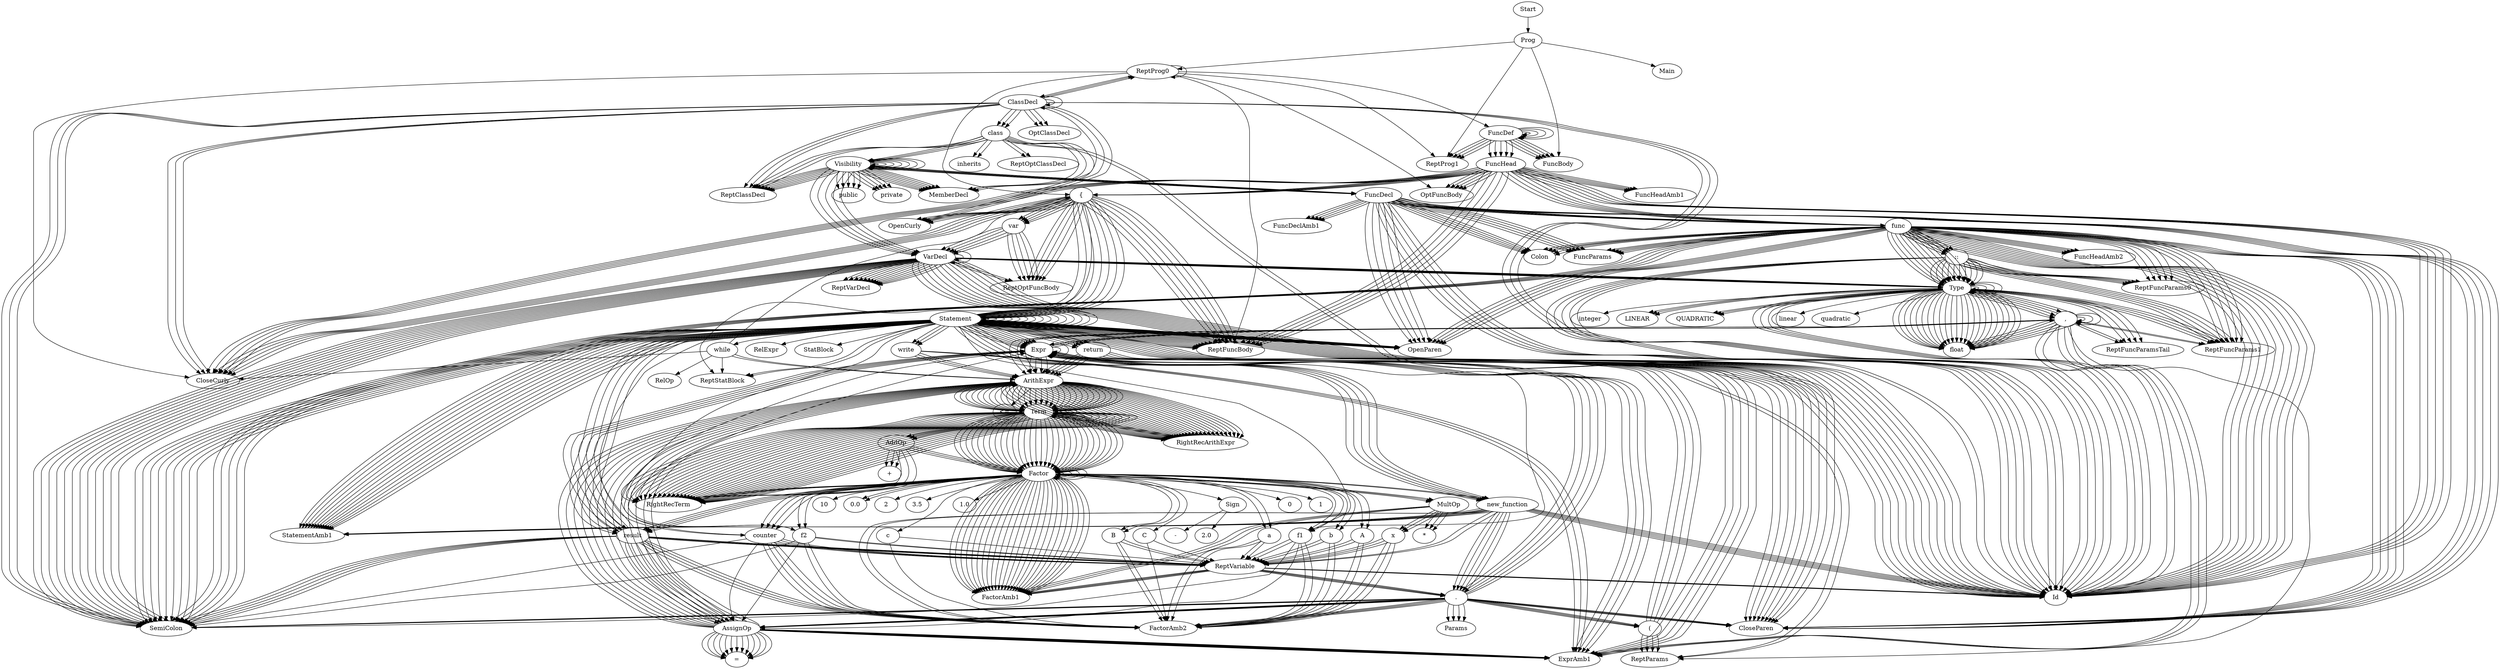 digraph AST {
Start;
Start -> Prog;
Prog;
Prog -> ReptProg0;
Prog -> ReptProg1;
Prog -> Main;
Prog -> FuncBody;
ReptProg0;
ReptProg0 -> ClassDecl;
ReptProg0 -> ReptProg0;
ReptProg0 -> FuncDef;
ReptProg0 -> ReptProg1;
ReptProg0 -> "{";
ReptProg0 -> OptFuncBody;
ReptProg0 -> ReptFuncBody;
ReptProg0 -> CloseCurly;
ReptProg1;
Main;
FuncBody;
ClassDecl;
ClassDecl -> "class";
ClassDecl -> Id;
ClassDecl -> OptClassDecl;
ClassDecl -> OpenCurly;
ClassDecl -> ReptClassDecl;
ClassDecl -> CloseCurly;
ClassDecl -> SemiColon;
ClassDecl -> ClassDecl;
ClassDecl -> ReptProg0;
ReptProg0;
FuncDef;
FuncDef -> FuncHead;
FuncDef -> FuncBody;
FuncDef -> FuncDef;
FuncDef -> ReptProg1;
ReptProg1;
"{";
"{" -> "var";
"{" -> OpenCurly;
"{" -> ReptOptFuncBody;
"{" -> CloseCurly;
"{" -> Statement;
"{" -> ReptFuncBody;
OptFuncBody;
ReptFuncBody;
CloseCurly;
"class";
"class" -> Visibility;
"class" -> MemberDecl;
"class" -> ReptClassDecl;
Id;
OptClassDecl;
OpenCurly;
ReptClassDecl;
CloseCurly;
SemiColon;
ClassDecl;
ClassDecl -> "class";
ClassDecl -> Id;
ClassDecl -> OptClassDecl;
ClassDecl -> OpenCurly;
ClassDecl -> ReptClassDecl;
ClassDecl -> CloseCurly;
ClassDecl -> SemiColon;
ClassDecl -> ClassDecl;
ClassDecl -> ReptProg0;
ReptProg0;
FuncHead;
FuncHead -> "func";
FuncHead -> Id;
FuncHead -> FuncHeadAmb1;
FuncHead -> "{";
FuncHead -> OptFuncBody;
FuncHead -> ReptFuncBody;
FuncHead -> CloseCurly;
FuncBody;
FuncDef;
FuncDef -> FuncHead;
FuncDef -> FuncBody;
FuncDef -> FuncDef;
FuncDef -> ReptProg1;
ReptProg1;
"var";
"var" -> VarDecl;
"var" -> ReptOptFuncBody;
OpenCurly;
ReptOptFuncBody;
CloseCurly;
Statement;
Statement -> "f1";
Statement -> StatementAmb1;
Statement -> Statement;
Statement -> ReptFuncBody;
ReptFuncBody;
Visibility;
Visibility -> "public";
Visibility -> FuncDecl;
MemberDecl;
ReptClassDecl;
"class";
"class" -> "inherits";
"class" -> Id;
"class" -> ReptOptClassDecl;
"class" -> Visibility;
"class" -> MemberDecl;
"class" -> ReptClassDecl;
Id;
OptClassDecl;
OpenCurly;
ReptClassDecl;
CloseCurly;
SemiColon;
ClassDecl;
ClassDecl -> "class";
ClassDecl -> Id;
ClassDecl -> OptClassDecl;
ClassDecl -> OpenCurly;
ClassDecl -> ReptClassDecl;
ClassDecl -> CloseCurly;
ClassDecl -> SemiColon;
ReptProg0;
"func";
"func" -> "::";
"func" -> Id;
"func" -> OpenParen;
"func" -> FuncParams;
"func" -> CloseParen;
"func" -> Colon;
"func" -> FuncHeadAmb2;
Id;
FuncHeadAmb1;
"{";
"{" -> Statement;
"{" -> ReptFuncBody;
OptFuncBody;
ReptFuncBody;
CloseCurly;
FuncHead;
FuncHead -> "func";
FuncHead -> Id;
FuncHead -> FuncHeadAmb1;
FuncHead -> "{";
FuncHead -> OptFuncBody;
FuncHead -> ReptFuncBody;
FuncHead -> CloseCurly;
FuncBody;
FuncDef;
FuncDef -> FuncHead;
FuncDef -> FuncBody;
FuncDef -> FuncDef;
FuncDef -> ReptProg1;
ReptProg1;
VarDecl;
VarDecl -> Type;
VarDecl -> Id;
VarDecl -> ReptVarDecl;
VarDecl -> SemiColon;
VarDecl -> VarDecl;
VarDecl -> ReptOptFuncBody;
ReptOptFuncBody;
"f1";
"f1" -> AssignOp;
"f1" -> Expr;
"f1" -> SemiColon;
StatementAmb1;
Statement;
Statement -> "f2";
Statement -> StatementAmb1;
Statement -> Statement;
Statement -> ReptFuncBody;
ReptFuncBody;
"public";
FuncDecl;
FuncDecl -> "func";
FuncDecl -> Id;
FuncDecl -> OpenParen;
FuncDecl -> FuncParams;
FuncDecl -> CloseParen;
FuncDecl -> Colon;
FuncDecl -> FuncDeclAmb1;
"inherits";
Id;
ReptOptClassDecl;
Visibility;
Visibility -> "private";
Visibility -> VarDecl;
Visibility -> Visibility;
Visibility -> MemberDecl;
Visibility -> ReptClassDecl;
MemberDecl;
ReptClassDecl;
"class";
"class" -> "inherits";
"class" -> Id;
"class" -> ReptOptClassDecl;
"class" -> Visibility;
"class" -> MemberDecl;
"class" -> ReptClassDecl;
Id;
OptClassDecl;
OpenCurly;
ReptClassDecl;
CloseCurly;
SemiColon;
"::";
"::" -> Type;
"::" -> Id;
"::" -> ReptFuncParams0;
"::" -> ReptFuncParams1;
"::" -> Type;
Id;
OpenParen;
FuncParams;
CloseParen;
Colon;
FuncHeadAmb2;
Statement;
Statement -> "return";
Statement -> OpenParen;
Statement -> Expr;
Statement -> CloseParen;
Statement -> SemiColon;
ReptFuncBody;
"func";
"func" -> "::";
"func" -> Id;
"func" -> OpenParen;
"func" -> FuncParams;
"func" -> CloseParen;
"func" -> Colon;
"func" -> FuncHeadAmb2;
Id;
FuncHeadAmb1;
"{";
"{" -> "var";
"{" -> OpenCurly;
"{" -> ReptOptFuncBody;
"{" -> CloseCurly;
"{" -> Statement;
"{" -> ReptFuncBody;
OptFuncBody;
ReptFuncBody;
CloseCurly;
FuncHead;
FuncHead -> "func";
FuncHead -> Id;
FuncHead -> FuncHeadAmb1;
FuncHead -> "{";
FuncHead -> OptFuncBody;
FuncHead -> ReptFuncBody;
FuncHead -> CloseCurly;
FuncBody;
FuncDef;
FuncDef -> FuncHead;
FuncDef -> FuncBody;
FuncDef -> FuncDef;
FuncDef -> ReptProg1;
ReptProg1;
Type;
Type -> "linear";
Id;
ReptVarDecl;
SemiColon;
VarDecl;
VarDecl -> Type;
VarDecl -> Id;
VarDecl -> ReptVarDecl;
VarDecl -> SemiColon;
VarDecl -> VarDecl;
VarDecl -> ReptOptFuncBody;
ReptOptFuncBody;
AssignOp;
AssignOp -> "=";
AssignOp -> ArithExpr;
AssignOp -> ExprAmb1;
Expr;
SemiColon;
"f2";
"f2" -> AssignOp;
"f2" -> Expr;
"f2" -> SemiColon;
StatementAmb1;
Statement;
Statement -> "counter";
Statement -> StatementAmb1;
Statement -> Statement;
Statement -> ReptFuncBody;
ReptFuncBody;
"func";
"func" -> Type;
"func" -> Id;
"func" -> ReptFuncParams0;
"func" -> ReptFuncParams1;
"func" -> Type;
"func" -> SemiColon;
Id;
OpenParen;
FuncParams;
CloseParen;
Colon;
FuncDeclAmb1;
"private";
VarDecl;
VarDecl -> Type;
VarDecl -> Id;
VarDecl -> ReptVarDecl;
VarDecl -> SemiColon;
Visibility;
Visibility -> "private";
Visibility -> VarDecl;
Visibility -> Visibility;
Visibility -> MemberDecl;
Visibility -> ReptClassDecl;
MemberDecl;
ReptClassDecl;
"inherits";
Id;
ReptOptClassDecl;
Visibility;
Visibility -> "private";
Visibility -> VarDecl;
Visibility -> Visibility;
Visibility -> MemberDecl;
Visibility -> ReptClassDecl;
MemberDecl;
ReptClassDecl;
Type;
Type -> "float";
Id;
ReptFuncParams0;
ReptFuncParams1;
Type;
Type -> "float";
"return";
"return" -> ArithExpr;
"return" -> ExprAmb1;
OpenParen;
Expr;
CloseParen;
SemiColon;
"::";
"::" -> Type;
"::" -> Id;
"::" -> ReptFuncParams0;
"::" -> ReptFuncParams1;
"::" -> Type;
Id;
OpenParen;
FuncParams;
CloseParen;
Colon;
FuncHeadAmb2;
"var";
"var" -> VarDecl;
"var" -> ReptOptFuncBody;
OpenCurly;
ReptOptFuncBody;
CloseCurly;
Statement;
Statement -> "result";
Statement -> StatementAmb1;
Statement -> Statement;
Statement -> ReptFuncBody;
ReptFuncBody;
"func";
"func" -> "::";
"func" -> Id;
"func" -> OpenParen;
"func" -> FuncParams;
"func" -> CloseParen;
"func" -> Colon;
"func" -> FuncHeadAmb2;
Id;
FuncHeadAmb1;
"{";
"{" -> "var";
"{" -> OpenCurly;
"{" -> ReptOptFuncBody;
"{" -> CloseCurly;
"{" -> Statement;
"{" -> ReptFuncBody;
OptFuncBody;
ReptFuncBody;
CloseCurly;
FuncHead;
FuncHead -> "func";
FuncHead -> Id;
FuncHead -> FuncHeadAmb1;
FuncHead -> "{";
FuncHead -> OptFuncBody;
FuncHead -> ReptFuncBody;
FuncHead -> CloseCurly;
FuncBody;
FuncDef;
FuncDef -> FuncHead;
FuncDef -> FuncBody;
ReptProg1;
"linear";
Type;
Type -> "quadratic";
Id;
ReptVarDecl;
SemiColon;
VarDecl;
VarDecl -> Type;
VarDecl -> Id;
VarDecl -> ReptVarDecl;
VarDecl -> SemiColon;
ReptOptFuncBody;
"=";
ArithExpr;
ArithExpr -> Term;
ArithExpr -> RightRecArithExpr;
ExprAmb1;
AssignOp;
AssignOp -> "=";
AssignOp -> ArithExpr;
AssignOp -> ExprAmb1;
Expr;
SemiColon;
"counter";
"counter" -> AssignOp;
"counter" -> Expr;
"counter" -> SemiColon;
StatementAmb1;
Statement;
Statement -> "while";
Statement -> OpenParen;
Statement -> RelExpr;
Statement -> CloseParen;
Statement -> StatBlock;
Statement -> SemiColon;
ReptFuncBody;
Type;
Type -> "float";
Id;
ReptFuncParams0;
ReptFuncParams1;
Type;
Type -> "float";
SemiColon;
Type;
Type -> "float";
Id;
ReptVarDecl;
SemiColon;
"private";
VarDecl;
VarDecl -> Type;
VarDecl -> Id;
VarDecl -> ReptVarDecl;
VarDecl -> SemiColon;
Visibility;
Visibility -> "public";
Visibility -> FuncDecl;
Visibility -> Visibility;
Visibility -> MemberDecl;
Visibility -> ReptClassDecl;
MemberDecl;
ReptClassDecl;
"private";
VarDecl;
VarDecl -> Type;
VarDecl -> Id;
VarDecl -> ReptVarDecl;
VarDecl -> SemiColon;
Visibility;
Visibility -> "private";
Visibility -> VarDecl;
Visibility -> Visibility;
Visibility -> MemberDecl;
Visibility -> ReptClassDecl;
MemberDecl;
ReptClassDecl;
"float";
"float";
ArithExpr;
ArithExpr -> Term;
ArithExpr -> RightRecArithExpr;
ExprAmb1;
Type;
Type -> "float";
Id;
ReptFuncParams0;
ReptFuncParams1;
Type;
Type -> "float";
VarDecl;
VarDecl -> Type;
VarDecl -> Id;
VarDecl -> ReptVarDecl;
VarDecl -> SemiColon;
ReptOptFuncBody;
"result";
"result" -> AssignOp;
"result" -> Expr;
"result" -> SemiColon;
StatementAmb1;
Statement;
Statement -> "result";
Statement -> StatementAmb1;
Statement -> Statement;
Statement -> ReptFuncBody;
ReptFuncBody;
"::";
"::" -> Type;
"::" -> Id;
"::" -> ReptFuncParams0;
"::" -> ReptFuncParams1;
"::" -> Type;
Id;
OpenParen;
FuncParams;
CloseParen;
Colon;
FuncHeadAmb2;
"var";
"var" -> VarDecl;
"var" -> ReptOptFuncBody;
OpenCurly;
ReptOptFuncBody;
CloseCurly;
Statement;
Statement -> "result";
Statement -> StatementAmb1;
Statement -> Statement;
Statement -> ReptFuncBody;
ReptFuncBody;
"func";
"func" -> "::";
"func" -> Id;
"func" -> OpenParen;
"func" -> FuncParams;
"func" -> CloseParen;
"func" -> Colon;
"func" -> FuncHeadAmb2;
Id;
FuncHeadAmb1;
"{";
"{" -> "var";
"{" -> OpenCurly;
"{" -> ReptOptFuncBody;
"{" -> CloseCurly;
"{" -> Statement;
"{" -> ReptFuncBody;
OptFuncBody;
ReptFuncBody;
CloseCurly;
FuncHead;
FuncHead -> "func";
FuncHead -> Id;
FuncHead -> FuncHeadAmb1;
FuncHead -> "{";
FuncHead -> OptFuncBody;
FuncHead -> ReptFuncBody;
FuncHead -> CloseCurly;
FuncBody;
"quadratic";
Type;
Type -> "integer";
Id;
ReptVarDecl;
SemiColon;
Term;
Term -> Factor;
Term -> RightRecTerm;
RightRecArithExpr;
"=";
ArithExpr;
ArithExpr -> Term;
ArithExpr -> RightRecArithExpr;
ExprAmb1;
AssignOp;
AssignOp -> "=";
AssignOp -> ArithExpr;
AssignOp -> ExprAmb1;
Expr;
SemiColon;
"while";
"while" -> ArithExpr;
"while" -> RelOp;
"while" -> ArithExpr;
"while" -> "{";
"while" -> ReptStatBlock;
"while" -> CloseCurly;
OpenParen;
RelExpr;
CloseParen;
StatBlock;
SemiColon;
"float";
"float";
"float";
Type;
Type -> "float";
Id;
ReptVarDecl;
SemiColon;
"public";
FuncDecl;
FuncDecl -> "func";
FuncDecl -> Id;
FuncDecl -> OpenParen;
FuncDecl -> FuncParams;
FuncDecl -> CloseParen;
FuncDecl -> Colon;
FuncDecl -> FuncDeclAmb1;
Visibility;
Visibility -> "public";
Visibility -> FuncDecl;
MemberDecl;
ReptClassDecl;
Type;
Type -> "float";
Id;
ReptVarDecl;
SemiColon;
"private";
VarDecl;
VarDecl -> Type;
VarDecl -> Id;
VarDecl -> ReptVarDecl;
VarDecl -> SemiColon;
Visibility;
Visibility -> "private";
Visibility -> VarDecl;
Visibility -> Visibility;
Visibility -> MemberDecl;
Visibility -> ReptClassDecl;
MemberDecl;
ReptClassDecl;
Term;
Term -> Factor;
Term -> RightRecTerm;
RightRecArithExpr;
"float";
"float";
Type;
Type -> "float";
Id;
ReptVarDecl;
SemiColon;
AssignOp;
AssignOp -> "=";
AssignOp -> ArithExpr;
AssignOp -> ExprAmb1;
Expr;
SemiColon;
"result";
"result" -> AssignOp;
"result" -> Expr;
"result" -> SemiColon;
StatementAmb1;
Statement;
Statement -> "return";
Statement -> OpenParen;
Statement -> Expr;
Statement -> CloseParen;
Statement -> SemiColon;
ReptFuncBody;
Type;
Type -> "float";
Id;
ReptFuncParams0;
ReptFuncParams1;
Type;
Type -> "float";
VarDecl;
VarDecl -> Type;
VarDecl -> Id;
VarDecl -> ReptVarDecl;
VarDecl -> SemiColon;
ReptOptFuncBody;
"result";
"result" -> AssignOp;
"result" -> Expr;
"result" -> SemiColon;
StatementAmb1;
Statement;
Statement -> "result";
Statement -> StatementAmb1;
Statement -> Statement;
Statement -> ReptFuncBody;
ReptFuncBody;
"::";
"::" -> Type;
"::" -> Id;
"::" -> ReptFuncParams0;
"::" -> ReptFuncParams1;
"::" -> Type;
Id;
OpenParen;
FuncParams;
CloseParen;
Colon;
FuncHeadAmb2;
"var";
"var" -> VarDecl;
"var" -> ReptOptFuncBody;
OpenCurly;
ReptOptFuncBody;
CloseCurly;
Statement;
Statement -> "new_function";
Statement -> StatementAmb1;
Statement -> Statement;
Statement -> ReptFuncBody;
ReptFuncBody;
"func";
"func" -> "::";
"func" -> Id;
"func" -> OpenParen;
"func" -> FuncParams;
"func" -> CloseParen;
"func" -> Colon;
"func" -> FuncHeadAmb2;
Id;
FuncHeadAmb1;
"{";
"{" -> "var";
"{" -> OpenCurly;
"{" -> ReptOptFuncBody;
"{" -> CloseCurly;
"{" -> Statement;
"{" -> ReptFuncBody;
OptFuncBody;
ReptFuncBody;
CloseCurly;
"integer";
Factor;
Factor -> "f1";
Factor -> FactorAmb1;
RightRecTerm;
Term;
Term -> Factor;
Term -> RightRecTerm;
RightRecArithExpr;
"=";
ArithExpr;
ArithExpr -> Term;
ArithExpr -> RightRecArithExpr;
ExprAmb1;
ArithExpr;
ArithExpr -> Term;
ArithExpr -> RightRecArithExpr;
ArithExpr -> "<=";
ArithExpr -> Term;
ArithExpr -> RightRecArithExpr;
RelOp;
ArithExpr;
"{";
"{" -> Statement;
"{" -> ReptStatBlock;
ReptStatBlock;
CloseCurly;
"float";
"func";
"func" -> Type;
"func" -> Id;
"func" -> ReptFuncParams0;
"func" -> ReptFuncParams1;
"func" -> Type;
"func" -> SemiColon;
Id;
OpenParen;
FuncParams;
CloseParen;
Colon;
FuncDeclAmb1;
"public";
FuncDecl;
FuncDecl -> "func";
FuncDecl -> Id;
FuncDecl -> OpenParen;
FuncDecl -> FuncParams;
FuncDecl -> CloseParen;
FuncDecl -> Colon;
FuncDecl -> FuncDeclAmb1;
"float";
Type;
Type -> "float";
Id;
ReptVarDecl;
SemiColon;
"private";
VarDecl;
VarDecl -> Type;
VarDecl -> Id;
VarDecl -> ReptVarDecl;
VarDecl -> SemiColon;
Visibility;
Visibility -> "public";
Visibility -> FuncDecl;
Visibility -> Visibility;
Visibility -> MemberDecl;
Visibility -> ReptClassDecl;
MemberDecl;
ReptClassDecl;
Factor;
Factor -> "0";
RightRecTerm;
"float";
"=";
ArithExpr;
ArithExpr -> Term;
ArithExpr -> RightRecArithExpr;
ExprAmb1;
AssignOp;
AssignOp -> "=";
AssignOp -> ArithExpr;
AssignOp -> ExprAmb1;
Expr;
SemiColon;
"return";
"return" -> ArithExpr;
"return" -> ExprAmb1;
OpenParen;
Expr;
CloseParen;
SemiColon;
"float";
"float";
Type;
Type -> "float";
Id;
ReptVarDecl;
SemiColon;
AssignOp;
AssignOp -> "=";
AssignOp -> ArithExpr;
AssignOp -> ExprAmb1;
Expr;
SemiColon;
"result";
"result" -> AssignOp;
"result" -> Expr;
"result" -> SemiColon;
StatementAmb1;
Statement;
Statement -> "result";
Statement -> StatementAmb1;
Statement -> Statement;
Statement -> ReptFuncBody;
ReptFuncBody;
Type;
Type -> "float";
Type -> ",";
Type -> Type;
Type -> Id;
Type -> ReptFuncParamsTail;
Type -> ReptFuncParams1;
Id;
ReptFuncParams0;
ReptFuncParams1;
Type;
Type -> "LINEAR";
VarDecl;
VarDecl -> Type;
VarDecl -> Id;
VarDecl -> ReptVarDecl;
VarDecl -> SemiColon;
ReptOptFuncBody;
"new_function";
"new_function" -> ".";
"new_function" -> Id;
"new_function" -> StatementAmb1;
StatementAmb1;
Statement;
Statement -> "new_function";
Statement -> StatementAmb1;
Statement -> Statement;
Statement -> ReptFuncBody;
ReptFuncBody;
"::";
"::" -> Type;
"::" -> Id;
"::" -> ReptFuncParams0;
"::" -> ReptFuncParams1;
"::" -> Type;
Id;
OpenParen;
FuncParams;
CloseParen;
Colon;
FuncHeadAmb2;
"var";
"var" -> VarDecl;
"var" -> ReptOptFuncBody;
OpenCurly;
ReptOptFuncBody;
CloseCurly;
Statement;
Statement -> "new_function";
Statement -> StatementAmb1;
Statement -> Statement;
Statement -> ReptFuncBody;
ReptFuncBody;
"f1";
"f1" -> ReptVariable;
"f1" -> FactorAmb2;
FactorAmb1;
Factor;
Factor -> "f2";
Factor -> FactorAmb1;
RightRecTerm;
Term;
Term -> Factor;
Term -> RightRecTerm;
RightRecArithExpr;
Term;
Term -> Factor;
Term -> RightRecTerm;
RightRecArithExpr;
"<=";
Term;
Term -> Factor;
Term -> RightRecTerm;
RightRecArithExpr;
Statement;
Statement -> "write";
Statement -> OpenParen;
Statement -> Expr;
Statement -> CloseParen;
Statement -> SemiColon;
Statement -> Statement;
Statement -> ReptStatBlock;
ReptStatBlock;
Type;
Type -> "float";
Type -> ",";
Type -> Type;
Type -> Id;
Type -> ReptFuncParamsTail;
Type -> ReptFuncParams1;
Id;
ReptFuncParams0;
ReptFuncParams1;
Type;
Type -> "LINEAR";
SemiColon;
"func";
"func" -> Type;
"func" -> Id;
"func" -> ReptFuncParams0;
"func" -> ReptFuncParams1;
"func" -> Type;
"func" -> SemiColon;
Id;
OpenParen;
FuncParams;
CloseParen;
Colon;
FuncDeclAmb1;
"float";
Type;
Type -> "float";
Id;
ReptVarDecl;
SemiColon;
"public";
FuncDecl;
FuncDecl -> "func";
FuncDecl -> Id;
FuncDecl -> OpenParen;
FuncDecl -> FuncParams;
FuncDecl -> CloseParen;
FuncDecl -> Colon;
FuncDecl -> FuncDeclAmb1;
Visibility;
Visibility -> "public";
Visibility -> FuncDecl;
MemberDecl;
ReptClassDecl;
"0";
Term;
Term -> Factor;
Term -> RightRecTerm;
RightRecArithExpr;
"=";
ArithExpr;
ArithExpr -> Term;
ArithExpr -> RightRecArithExpr;
ExprAmb1;
ArithExpr;
ArithExpr -> Term;
ArithExpr -> RightRecArithExpr;
ExprAmb1;
"float";
"=";
ArithExpr;
ArithExpr -> Term;
ArithExpr -> RightRecArithExpr;
ExprAmb1;
AssignOp;
AssignOp -> "=";
AssignOp -> ArithExpr;
AssignOp -> ExprAmb1;
Expr;
SemiColon;
"result";
"result" -> AssignOp;
"result" -> Expr;
"result" -> SemiColon;
StatementAmb1;
Statement;
Statement -> "return";
Statement -> OpenParen;
Statement -> Expr;
Statement -> CloseParen;
Statement -> SemiColon;
ReptFuncBody;
"float";
",";
"," -> "float";
Type;
Id;
ReptFuncParamsTail;
ReptFuncParams1;
"LINEAR";
Type;
Type -> "LINEAR";
Id;
ReptVarDecl;
SemiColon;
".";
"." -> AssignOp;
"." -> Expr;
"." -> SemiColon;
Id;
StatementAmb1;
"new_function";
"new_function" -> ".";
"new_function" -> Id;
"new_function" -> StatementAmb1;
StatementAmb1;
Statement;
Statement -> "return";
Statement -> OpenParen;
Statement -> Expr;
Statement -> CloseParen;
Statement -> SemiColon;
ReptFuncBody;
Type;
Type -> "float";
Type -> ",";
Type -> Type;
Type -> Id;
Type -> ReptFuncParamsTail;
Type -> ReptFuncParams1;
Id;
ReptFuncParams0;
ReptFuncParams1;
Type;
Type -> "QUADRATIC";
VarDecl;
VarDecl -> Type;
VarDecl -> Id;
VarDecl -> ReptVarDecl;
VarDecl -> SemiColon;
ReptOptFuncBody;
"new_function";
"new_function" -> ".";
"new_function" -> Id;
"new_function" -> StatementAmb1;
StatementAmb1;
Statement;
Statement -> "new_function";
Statement -> StatementAmb1;
Statement -> Statement;
Statement -> ReptFuncBody;
ReptFuncBody;
ReptVariable;
ReptVariable -> ".";
ReptVariable -> Id;
ReptVariable -> FactorAmb1;
FactorAmb2;
"f2";
"f2" -> ReptVariable;
"f2" -> FactorAmb2;
FactorAmb1;
Factor;
Factor -> "1";
RightRecTerm;
Factor;
Factor -> "counter";
Factor -> FactorAmb1;
RightRecTerm;
Factor;
Factor -> "10";
RightRecTerm;
"write";
"write" -> ArithExpr;
"write" -> ExprAmb1;
OpenParen;
Expr;
CloseParen;
SemiColon;
Statement;
Statement -> "write";
Statement -> OpenParen;
Statement -> Expr;
Statement -> CloseParen;
Statement -> SemiColon;
Statement -> Statement;
Statement -> ReptStatBlock;
ReptStatBlock;
"float";
",";
"," -> "float";
Type;
Id;
ReptFuncParamsTail;
ReptFuncParams1;
"LINEAR";
Type;
Type -> "float";
Id;
ReptFuncParams0;
ReptFuncParams1;
Type;
Type -> "float";
SemiColon;
"float";
"func";
"func" -> Type;
"func" -> Id;
"func" -> ReptFuncParams0;
"func" -> ReptFuncParams1;
"func" -> Type;
"func" -> SemiColon;
Id;
OpenParen;
FuncParams;
CloseParen;
Colon;
FuncDeclAmb1;
"public";
FuncDecl;
FuncDecl -> "func";
FuncDecl -> Id;
FuncDecl -> OpenParen;
FuncDecl -> FuncParams;
FuncDecl -> CloseParen;
FuncDecl -> Colon;
FuncDecl -> FuncDeclAmb1;
Factor;
Factor -> "0.0";
RightRecTerm;
Term;
Term -> Factor;
Term -> RightRecTerm;
Term -> AddOp;
Term -> Term;
Term -> RightRecArithExpr;
RightRecArithExpr;
Term;
Term -> Factor;
Term -> RightRecTerm;
RightRecArithExpr;
Term;
Term -> Factor;
Term -> RightRecTerm;
RightRecArithExpr;
"=";
ArithExpr;
ArithExpr -> Term;
ArithExpr -> RightRecArithExpr;
ExprAmb1;
AssignOp;
AssignOp -> "=";
AssignOp -> ArithExpr;
AssignOp -> ExprAmb1;
Expr;
SemiColon;
"return";
"return" -> ArithExpr;
"return" -> ExprAmb1;
OpenParen;
Expr;
CloseParen;
SemiColon;
"float";
"LINEAR";
AssignOp;
AssignOp -> "=";
AssignOp -> ArithExpr;
AssignOp -> ExprAmb1;
Expr;
SemiColon;
".";
"." -> AssignOp;
"." -> Expr;
"." -> SemiColon;
Id;
StatementAmb1;
"return";
"return" -> ArithExpr;
"return" -> ExprAmb1;
OpenParen;
Expr;
CloseParen;
SemiColon;
"float";
",";
"," -> "float";
"," -> ",";
"," -> Type;
"," -> Id;
"," -> ReptFuncParamsTail;
"," -> ReptFuncParams1;
Type;
Id;
ReptFuncParamsTail;
ReptFuncParams1;
"QUADRATIC";
Type;
Type -> "QUADRATIC";
Id;
ReptVarDecl;
SemiColon;
".";
"." -> AssignOp;
"." -> Expr;
"." -> SemiColon;
Id;
StatementAmb1;
"new_function";
"new_function" -> ".";
"new_function" -> Id;
"new_function" -> StatementAmb1;
StatementAmb1;
Statement;
Statement -> "new_function";
Statement -> StatementAmb1;
Statement -> Statement;
Statement -> ReptFuncBody;
ReptFuncBody;
".";
"." -> "(";
"." -> Params;
"." -> CloseParen;
"." -> FactorAmb2;
Id;
FactorAmb1;
ReptVariable;
ReptVariable -> ".";
ReptVariable -> Id;
ReptVariable -> FactorAmb1;
FactorAmb2;
"1";
"counter";
"counter" -> ReptVariable;
"counter" -> FactorAmb2;
FactorAmb1;
"10";
ArithExpr;
ArithExpr -> Term;
ArithExpr -> RightRecArithExpr;
ExprAmb1;
"write";
"write" -> ArithExpr;
"write" -> ExprAmb1;
OpenParen;
Expr;
CloseParen;
SemiColon;
Statement;
Statement -> "write";
Statement -> OpenParen;
Statement -> Expr;
Statement -> CloseParen;
Statement -> SemiColon;
ReptStatBlock;
"float";
"float";
"float";
Type;
Type -> "float";
Type -> ",";
Type -> Type;
Type -> Id;
Type -> ReptFuncParamsTail;
Type -> ReptFuncParams1;
Id;
ReptFuncParams0;
ReptFuncParams1;
Type;
Type -> "QUADRATIC";
SemiColon;
"func";
"func" -> Type;
"func" -> Id;
"func" -> ReptFuncParams0;
"func" -> ReptFuncParams1;
"func" -> Type;
"func" -> SemiColon;
Id;
OpenParen;
FuncParams;
CloseParen;
Colon;
FuncDeclAmb1;
"0.0";
Factor;
Factor -> "a";
Factor -> FactorAmb1;
Factor -> MultOp;
Factor -> Factor;
Factor -> RightRecTerm;
RightRecTerm;
AddOp;
AddOp -> "+";
AddOp -> Factor;
AddOp -> RightRecTerm;
Term;
RightRecArithExpr;
Factor;
Factor -> "result";
Factor -> FactorAmb1;
RightRecTerm;
Factor;
Factor -> "a";
Factor -> FactorAmb1;
RightRecTerm;
Term;
Term -> Factor;
Term -> RightRecTerm;
Term -> AddOp;
Term -> Term;
Term -> RightRecArithExpr;
RightRecArithExpr;
"=";
ArithExpr;
ArithExpr -> Term;
ArithExpr -> RightRecArithExpr;
ExprAmb1;
ArithExpr;
ArithExpr -> Term;
ArithExpr -> RightRecArithExpr;
ExprAmb1;
"=";
ArithExpr;
ArithExpr -> Term;
ArithExpr -> RightRecArithExpr;
ExprAmb1;
AssignOp;
AssignOp -> "=";
AssignOp -> ArithExpr;
AssignOp -> ExprAmb1;
Expr;
SemiColon;
ArithExpr;
ArithExpr -> Term;
ArithExpr -> RightRecArithExpr;
ExprAmb1;
"float";
",";
"," -> "float";
Type;
Id;
ReptFuncParamsTail;
ReptFuncParams1;
"QUADRATIC";
AssignOp;
AssignOp -> "=";
AssignOp -> ArithExpr;
AssignOp -> ExprAmb1;
Expr;
SemiColon;
".";
"." -> AssignOp;
"." -> Expr;
"." -> SemiColon;
Id;
StatementAmb1;
"new_function";
"new_function" -> ".";
"new_function" -> Id;
"new_function" -> StatementAmb1;
StatementAmb1;
Statement;
Statement -> "return";
Statement -> OpenParen;
Statement -> Expr;
Statement -> CloseParen;
Statement -> SemiColon;
ReptFuncBody;
"(";
"(" -> Expr;
"(" -> ReptParams;
Params;
CloseParen;
FactorAmb2;
".";
"." -> "(";
"." -> Params;
"." -> CloseParen;
"." -> FactorAmb2;
Id;
FactorAmb1;
ReptVariable;
FactorAmb2;
Term;
Term -> Factor;
Term -> RightRecTerm;
RightRecArithExpr;
ArithExpr;
ArithExpr -> Term;
ArithExpr -> RightRecArithExpr;
ExprAmb1;
"write";
"write" -> ArithExpr;
"write" -> ExprAmb1;
OpenParen;
Expr;
CloseParen;
SemiColon;
"float";
",";
"," -> "float";
"," -> ",";
"," -> Type;
"," -> Id;
"," -> ReptFuncParamsTail;
"," -> ReptFuncParams1;
Type;
Id;
ReptFuncParamsTail;
ReptFuncParams1;
"QUADRATIC";
Type;
Type -> "float";
Id;
ReptFuncParams0;
ReptFuncParams1;
Type;
Type -> "float";
SemiColon;
"a";
"a" -> ReptVariable;
"a" -> FactorAmb2;
FactorAmb1;
MultOp;
MultOp -> "*";
MultOp -> "x";
MultOp -> FactorAmb1;
Factor;
RightRecTerm;
"+";
Factor;
Factor -> "b";
Factor -> FactorAmb1;
RightRecTerm;
"result";
"result" -> ReptVariable;
"result" -> FactorAmb2;
FactorAmb1;
"a";
"a" -> ReptVariable;
"a" -> FactorAmb2;
FactorAmb1;
Factor;
Factor -> "result";
Factor -> FactorAmb1;
Factor -> MultOp;
Factor -> Factor;
Factor -> RightRecTerm;
RightRecTerm;
AddOp;
AddOp -> "+";
AddOp -> Factor;
AddOp -> RightRecTerm;
Term;
RightRecArithExpr;
Term;
Term -> Factor;
Term -> RightRecTerm;
Term -> AddOp;
Term -> Term;
Term -> RightRecArithExpr;
RightRecArithExpr;
Term;
Term -> Factor;
Term -> RightRecTerm;
RightRecArithExpr;
Term;
Term -> Factor;
Term -> RightRecTerm;
RightRecArithExpr;
"=";
ArithExpr;
ArithExpr -> Term;
ArithExpr -> RightRecArithExpr;
ExprAmb1;
Term;
Term -> Factor;
Term -> RightRecTerm;
RightRecArithExpr;
"float";
"=";
ArithExpr;
ArithExpr -> Term;
ArithExpr -> RightRecArithExpr;
ExprAmb1;
AssignOp;
AssignOp -> "=";
AssignOp -> ArithExpr;
AssignOp -> ExprAmb1;
Expr;
SemiColon;
".";
"." -> AssignOp;
"." -> Expr;
"." -> SemiColon;
Id;
StatementAmb1;
"return";
"return" -> ArithExpr;
"return" -> ExprAmb1;
OpenParen;
Expr;
CloseParen;
SemiColon;
Expr;
Expr -> ArithExpr;
Expr -> ExprAmb1;
Expr -> ",";
Expr -> Expr;
Expr -> ReptParams;
ReptParams;
"(";
"(" -> Expr;
"(" -> ReptParams;
Params;
CloseParen;
FactorAmb2;
Factor;
Factor -> "counter";
Factor -> FactorAmb1;
RightRecTerm;
Term;
Term -> Factor;
Term -> RightRecTerm;
RightRecArithExpr;
ArithExpr;
ArithExpr -> Term;
ArithExpr -> RightRecArithExpr;
ExprAmb1;
"float";
",";
"," -> "float";
Type;
Id;
ReptFuncParamsTail;
ReptFuncParams1;
"float";
"float";
ReptVariable;
FactorAmb2;
"*";
"x";
"x" -> ReptVariable;
"x" -> FactorAmb2;
FactorAmb1;
"b";
"b" -> ReptVariable;
"b" -> FactorAmb2;
FactorAmb1;
ReptVariable;
FactorAmb2;
ReptVariable;
FactorAmb2;
"result";
"result" -> ReptVariable;
"result" -> FactorAmb2;
FactorAmb1;
MultOp;
MultOp -> "*";
MultOp -> "x";
MultOp -> FactorAmb1;
Factor;
RightRecTerm;
"+";
Factor;
Factor -> "b";
Factor -> FactorAmb1;
RightRecTerm;
Factor;
Factor -> "result";
Factor -> FactorAmb1;
Factor -> MultOp;
Factor -> Factor;
Factor -> RightRecTerm;
RightRecTerm;
AddOp;
AddOp -> "+";
AddOp -> Factor;
AddOp -> RightRecTerm;
Term;
RightRecArithExpr;
Factor;
Factor -> "result";
Factor -> FactorAmb1;
RightRecTerm;
Factor;
Factor -> "A";
Factor -> FactorAmb1;
RightRecTerm;
Term;
Term -> Factor;
Term -> RightRecTerm;
RightRecArithExpr;
Factor;
Factor -> "new_function";
Factor -> FactorAmb1;
RightRecTerm;
Term;
Term -> Factor;
Term -> RightRecTerm;
RightRecArithExpr;
"=";
ArithExpr;
ArithExpr -> Term;
ArithExpr -> RightRecArithExpr;
ExprAmb1;
AssignOp;
AssignOp -> "=";
AssignOp -> ArithExpr;
AssignOp -> ExprAmb1;
Expr;
SemiColon;
ArithExpr;
ArithExpr -> Term;
ArithExpr -> RightRecArithExpr;
ExprAmb1;
ArithExpr;
ArithExpr -> Term;
ArithExpr -> RightRecArithExpr;
ExprAmb1;
",";
"," -> ArithExpr;
"," -> ExprAmb1;
Expr;
ReptParams;
Expr;
Expr -> ArithExpr;
Expr -> ExprAmb1;
Expr -> ",";
Expr -> Expr;
Expr -> ReptParams;
ReptParams;
"counter";
"counter" -> ReptVariable;
"counter" -> FactorAmb2;
FactorAmb1;
Factor;
Factor -> "f1";
Factor -> FactorAmb1;
RightRecTerm;
Term;
Term -> Factor;
Term -> RightRecTerm;
RightRecArithExpr;
"float";
ReptVariable;
FactorAmb2;
ReptVariable;
FactorAmb2;
ReptVariable;
FactorAmb2;
"*";
"x";
"x" -> ReptVariable;
"x" -> FactorAmb2;
FactorAmb1;
"b";
"b" -> ReptVariable;
"b" -> FactorAmb2;
FactorAmb1;
"result";
"result" -> ReptVariable;
"result" -> FactorAmb2;
FactorAmb1;
MultOp;
MultOp -> "*";
MultOp -> "x";
MultOp -> FactorAmb1;
Factor;
RightRecTerm;
"+";
Factor;
Factor -> "c";
Factor -> FactorAmb1;
RightRecTerm;
"result";
"result" -> ReptVariable;
"result" -> FactorAmb2;
FactorAmb1;
"A";
"A" -> ReptVariable;
"A" -> FactorAmb2;
FactorAmb1;
Factor;
Factor -> "B";
Factor -> FactorAmb1;
RightRecTerm;
"new_function";
"new_function" -> ReptVariable;
"new_function" -> FactorAmb2;
FactorAmb1;
Factor;
Factor -> "A";
Factor -> FactorAmb1;
RightRecTerm;
Term;
Term -> Factor;
Term -> RightRecTerm;
RightRecArithExpr;
"=";
ArithExpr;
ArithExpr -> Term;
ArithExpr -> RightRecArithExpr;
ExprAmb1;
Term;
Term -> Factor;
Term -> RightRecTerm;
RightRecArithExpr;
Term;
Term -> Factor;
Term -> RightRecTerm;
RightRecArithExpr;
ArithExpr;
ArithExpr -> Term;
ArithExpr -> RightRecArithExpr;
ExprAmb1;
ArithExpr;
ArithExpr -> Term;
ArithExpr -> RightRecArithExpr;
ExprAmb1;
",";
"," -> ArithExpr;
"," -> ExprAmb1;
"," -> ",";
"," -> Expr;
"," -> ReptParams;
Expr;
ReptParams;
ReptVariable;
FactorAmb2;
"f1";
"f1" -> ReptVariable;
"f1" -> FactorAmb2;
FactorAmb1;
Factor;
Factor -> "f2";
Factor -> FactorAmb1;
RightRecTerm;
ReptVariable;
FactorAmb2;
ReptVariable;
FactorAmb2;
ReptVariable;
FactorAmb2;
"*";
"x";
"x" -> ReptVariable;
"x" -> FactorAmb2;
FactorAmb1;
"c";
"c" -> ReptVariable;
"c" -> FactorAmb2;
FactorAmb1;
ReptVariable;
FactorAmb2;
ReptVariable;
FactorAmb2;
"B";
"B" -> ReptVariable;
"B" -> FactorAmb2;
FactorAmb1;
ReptVariable;
FactorAmb2;
"A";
"A" -> ReptVariable;
"A" -> FactorAmb2;
FactorAmb1;
Factor;
Factor -> "B";
Factor -> FactorAmb1;
RightRecTerm;
Term;
Term -> Factor;
Term -> RightRecTerm;
RightRecArithExpr;
Factor;
Factor -> "new_function";
Factor -> FactorAmb1;
RightRecTerm;
Factor;
Factor -> "2";
RightRecTerm;
Term;
Term -> Factor;
Term -> RightRecTerm;
RightRecArithExpr;
Term;
Term -> Factor;
Term -> RightRecTerm;
RightRecArithExpr;
ArithExpr;
ArithExpr -> Term;
ArithExpr -> RightRecArithExpr;
ExprAmb1;
",";
"," -> ArithExpr;
"," -> ExprAmb1;
Expr;
ReptParams;
ReptVariable;
ReptVariable -> ".";
ReptVariable -> Id;
ReptVariable -> FactorAmb1;
FactorAmb2;
"f2";
"f2" -> ReptVariable;
"f2" -> FactorAmb2;
FactorAmb1;
ReptVariable;
FactorAmb2;
ReptVariable;
FactorAmb2;
ReptVariable;
FactorAmb2;
ReptVariable;
FactorAmb2;
"B";
"B" -> ReptVariable;
"B" -> FactorAmb2;
FactorAmb1;
Factor;
Factor -> "C";
Factor -> FactorAmb1;
RightRecTerm;
"new_function";
"new_function" -> ReptVariable;
"new_function" -> FactorAmb2;
FactorAmb1;
"2";
Factor;
Factor -> "3.5";
RightRecTerm;
Factor;
Factor -> Sign;
Factor -> Factor;
RightRecTerm;
Term;
Term -> Factor;
Term -> RightRecTerm;
RightRecArithExpr;
ArithExpr;
ArithExpr -> Term;
ArithExpr -> RightRecArithExpr;
ExprAmb1;
".";
"." -> "(";
"." -> Params;
"." -> CloseParen;
"." -> FactorAmb2;
Id;
FactorAmb1;
ReptVariable;
ReptVariable -> ".";
ReptVariable -> Id;
ReptVariable -> FactorAmb1;
FactorAmb2;
ReptVariable;
FactorAmb2;
"C";
"C" -> ReptVariable;
"C" -> FactorAmb2;
FactorAmb1;
ReptVariable;
FactorAmb2;
"3.5";
Sign;
Sign -> "-";
Sign -> "2.0";
Factor;
Factor;
Factor -> "1.0";
RightRecTerm;
Term;
Term -> Factor;
Term -> RightRecTerm;
RightRecArithExpr;
"(";
"(" -> Expr;
"(" -> ReptParams;
Params;
CloseParen;
FactorAmb2;
".";
"." -> "(";
"." -> Params;
"." -> CloseParen;
"." -> FactorAmb2;
Id;
FactorAmb1;
ReptVariable;
FactorAmb2;
"-";
"2.0";
"1.0";
Factor;
Factor -> "0.0";
RightRecTerm;
Expr;
Expr -> ArithExpr;
Expr -> ExprAmb1;
ReptParams;
"(";
"(" -> Expr;
"(" -> ReptParams;
Params;
CloseParen;
FactorAmb2;
"0.0";
ArithExpr;
ArithExpr -> Term;
ArithExpr -> RightRecArithExpr;
ExprAmb1;
Expr;
Expr -> ArithExpr;
Expr -> ExprAmb1;
ReptParams;
Term;
Term -> Factor;
Term -> RightRecTerm;
RightRecArithExpr;
ArithExpr;
ArithExpr -> Term;
ArithExpr -> RightRecArithExpr;
ExprAmb1;
Factor;
Factor -> "counter";
Factor -> FactorAmb1;
RightRecTerm;
Term;
Term -> Factor;
Term -> RightRecTerm;
RightRecArithExpr;
"counter";
"counter" -> ReptVariable;
"counter" -> FactorAmb2;
FactorAmb1;
Factor;
Factor -> "counter";
Factor -> FactorAmb1;
RightRecTerm;
ReptVariable;
FactorAmb2;
"counter";
"counter" -> ReptVariable;
"counter" -> FactorAmb2;
FactorAmb1;
ReptVariable;
FactorAmb2;
}